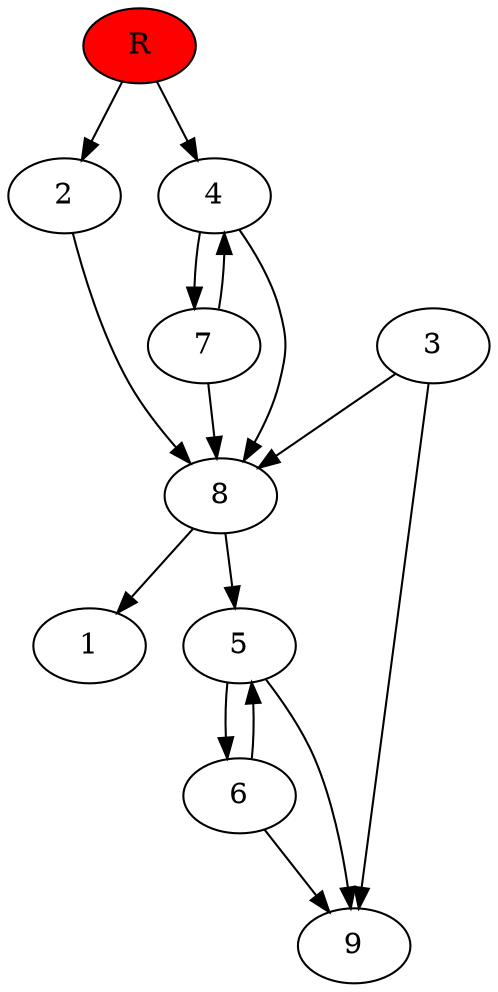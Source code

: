 digraph prb26925 {
	1
	2
	3
	4
	5
	6
	7
	8
	R [fillcolor="#ff0000" style=filled]
	2 -> 8
	3 -> 8
	3 -> 9
	4 -> 7
	4 -> 8
	5 -> 6
	5 -> 9
	6 -> 5
	6 -> 9
	7 -> 4
	7 -> 8
	8 -> 1
	8 -> 5
	R -> 2
	R -> 4
}
